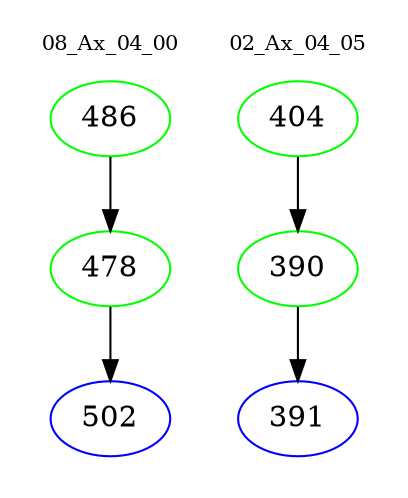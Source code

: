digraph{
subgraph cluster_0 {
color = white
label = "08_Ax_04_00";
fontsize=10;
T0_486 [label="486", color="green"]
T0_486 -> T0_478 [color="black"]
T0_478 [label="478", color="green"]
T0_478 -> T0_502 [color="black"]
T0_502 [label="502", color="blue"]
}
subgraph cluster_1 {
color = white
label = "02_Ax_04_05";
fontsize=10;
T1_404 [label="404", color="green"]
T1_404 -> T1_390 [color="black"]
T1_390 [label="390", color="green"]
T1_390 -> T1_391 [color="black"]
T1_391 [label="391", color="blue"]
}
}
